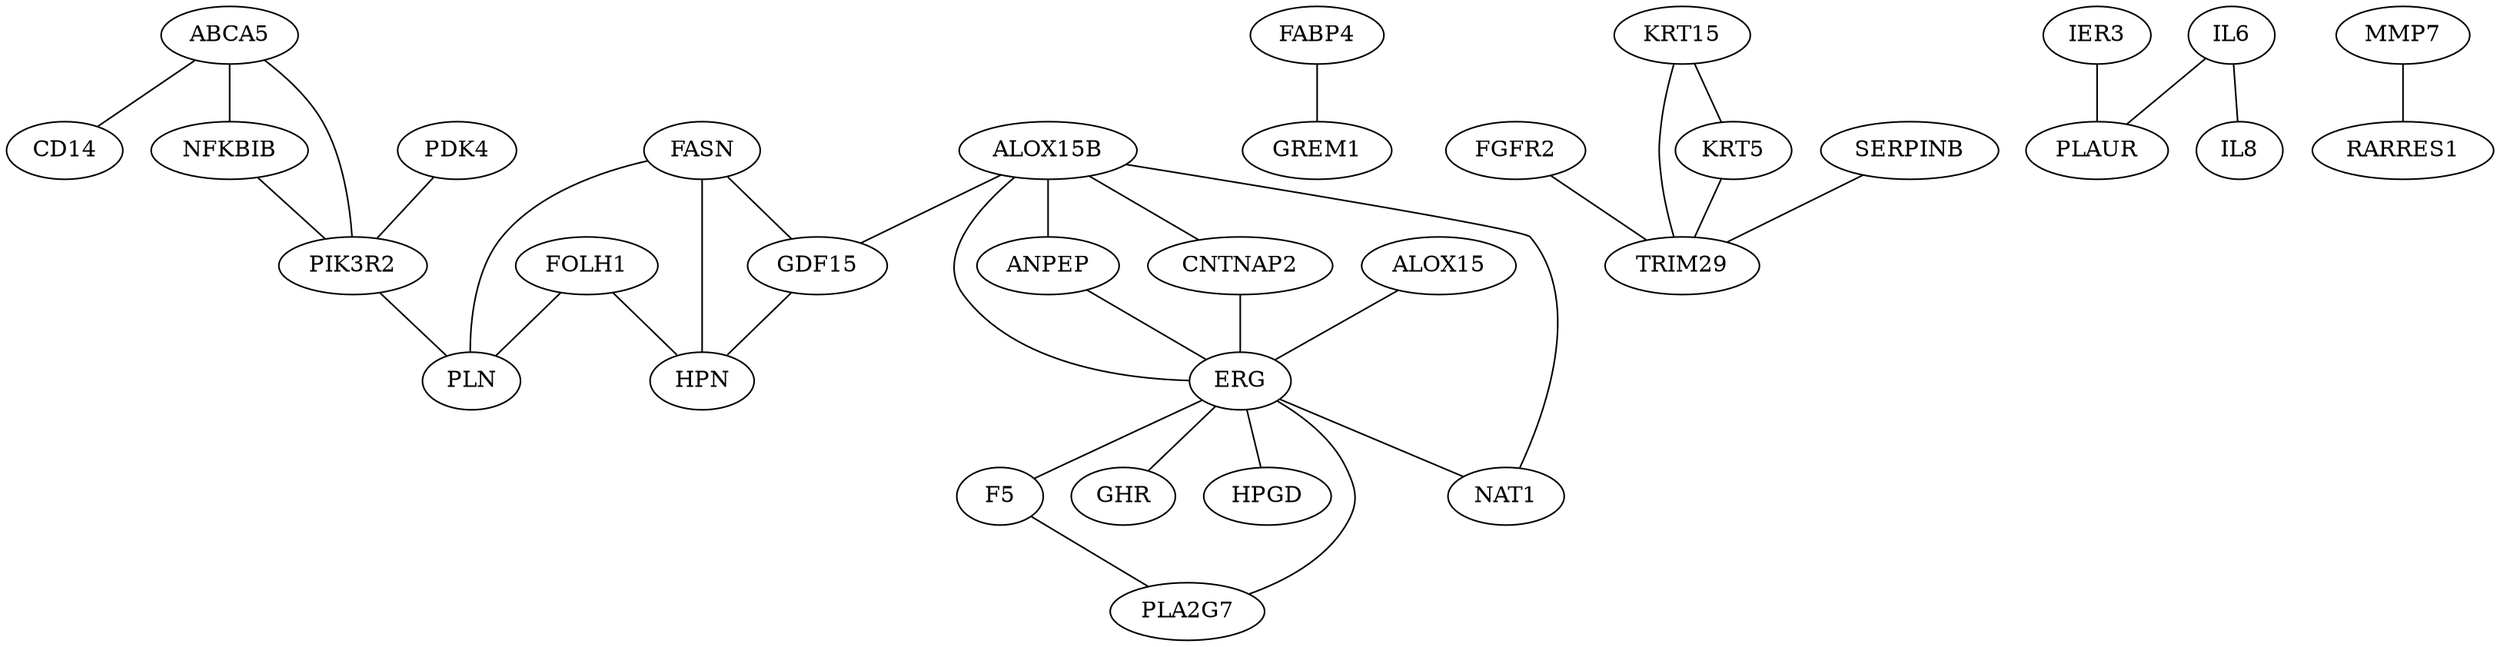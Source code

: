 graph t_static32 { 
ABCA5--CD14;
ABCA5--NFKBIB;
ABCA5--PIK3R2;
ALOX15--ERG;
ALOX15B--ANPEP;
ALOX15B--CNTNAP2;
ALOX15B--ERG;
ALOX15B--GDF15;
ALOX15B--NAT1;
ANPEP--ERG;
CNTNAP2--ERG;
ERG--F5;
ERG--GHR;
ERG--HPGD;
ERG--NAT1;
ERG--PLA2G7;
F5--PLA2G7;
FABP4--GREM1;
FASN--GDF15;
FASN--HPN;
FASN--PLN;
FGFR2--TRIM29;
FOLH1--HPN;
FOLH1--PLN;
GDF15--HPN;
IER3--PLAUR;
IL6--IL8;
IL6--PLAUR;
KRT15--KRT5;
KRT15--TRIM29;
KRT5--TRIM29;
MMP7--RARRES1;
NFKBIB--PIK3R2;
PDK4--PIK3R2;
PIK3R2--PLN;
SERPINB--TRIM29;}

































































